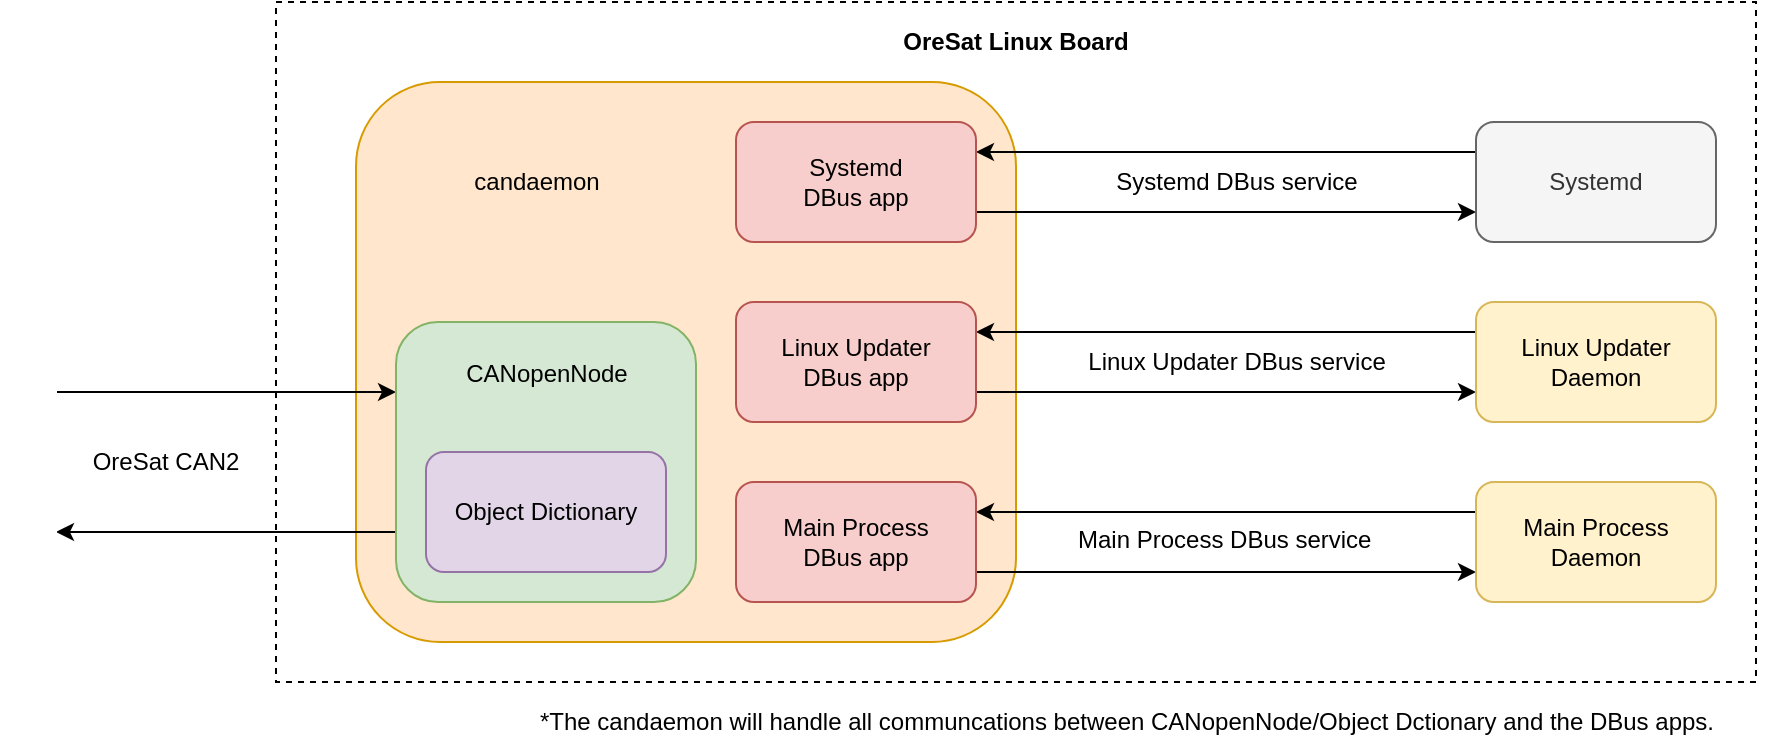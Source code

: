 <mxfile version="12.6.5" type="device"><diagram id="zrWGUGNh6H3lSOw0vNkx" name="Page-1"><mxGraphModel dx="1523" dy="1058" grid="1" gridSize="10" guides="1" tooltips="1" connect="1" arrows="1" fold="1" page="0" pageScale="1" pageWidth="850" pageHeight="1100" math="0" shadow="0"><root><mxCell id="0"/><mxCell id="1" parent="0"/><mxCell id="gxwe76bOYnUD6GTZNtVA-42" value="" style="rounded=0;whiteSpace=wrap;html=1;dashed=1;" parent="1" vertex="1"><mxGeometry x="-230" y="-40" width="740" height="340" as="geometry"/></mxCell><mxCell id="gxwe76bOYnUD6GTZNtVA-41" value="OreSat CAN2" style="text;html=1;strokeColor=none;fillColor=none;align=center;verticalAlign=middle;whiteSpace=wrap;rounded=0;" parent="1" vertex="1"><mxGeometry x="-330" y="166" width="90" height="48" as="geometry"/></mxCell><mxCell id="gxwe76bOYnUD6GTZNtVA-43" value="&lt;b&gt;OreSat Linux Board&lt;/b&gt;" style="text;html=1;strokeColor=none;fillColor=none;align=center;verticalAlign=middle;whiteSpace=wrap;rounded=0;dashed=1;" parent="1" vertex="1"><mxGeometry x="62" y="-30" width="156" height="20" as="geometry"/></mxCell><mxCell id="34j5D_DBw3ZOSvIRqdXq-4" value="" style="rounded=1;whiteSpace=wrap;html=1;fillColor=#ffe6cc;strokeColor=#d79b00;" parent="1" vertex="1"><mxGeometry x="-190" width="330" height="280" as="geometry"/></mxCell><mxCell id="34j5D_DBw3ZOSvIRqdXq-9" value="" style="edgeStyle=orthogonalEdgeStyle;rounded=0;orthogonalLoop=1;jettySize=auto;html=1;exitX=0;exitY=0.25;exitDx=0;exitDy=0;entryX=1;entryY=0.25;entryDx=0;entryDy=0;" parent="1" source="34j5D_DBw3ZOSvIRqdXq-5" target="aj-wWqbv-cYuw9uan7uR-3" edge="1"><mxGeometry relative="1" as="geometry"><Array as="points"/></mxGeometry></mxCell><mxCell id="34j5D_DBw3ZOSvIRqdXq-10" value="" style="edgeStyle=orthogonalEdgeStyle;rounded=0;orthogonalLoop=1;jettySize=auto;html=1;exitX=0;exitY=0.75;exitDx=0;exitDy=0;endArrow=none;endFill=0;startArrow=classic;startFill=1;entryX=1;entryY=0.75;entryDx=0;entryDy=0;" parent="1" source="34j5D_DBw3ZOSvIRqdXq-5" target="aj-wWqbv-cYuw9uan7uR-3" edge="1"><mxGeometry relative="1" as="geometry"><Array as="points"/></mxGeometry></mxCell><mxCell id="34j5D_DBw3ZOSvIRqdXq-5" value="Linux Updater Daemon" style="rounded=1;whiteSpace=wrap;html=1;fillColor=#fff2cc;strokeColor=#d6b656;" parent="1" vertex="1"><mxGeometry x="370" y="110" width="120" height="60" as="geometry"/></mxCell><mxCell id="34j5D_DBw3ZOSvIRqdXq-11" value="" style="edgeStyle=orthogonalEdgeStyle;rounded=0;orthogonalLoop=1;jettySize=auto;html=1;exitX=0;exitY=0.75;exitDx=0;exitDy=0;endArrow=none;endFill=0;startArrow=classic;startFill=1;entryX=1;entryY=0.75;entryDx=0;entryDy=0;" parent="1" source="34j5D_DBw3ZOSvIRqdXq-6" target="aj-wWqbv-cYuw9uan7uR-5" edge="1"><mxGeometry relative="1" as="geometry"><Array as="points"/></mxGeometry></mxCell><mxCell id="34j5D_DBw3ZOSvIRqdXq-14" value="" style="edgeStyle=orthogonalEdgeStyle;rounded=0;orthogonalLoop=1;jettySize=auto;html=1;exitX=0;exitY=0.25;exitDx=0;exitDy=0;entryX=1;entryY=0.25;entryDx=0;entryDy=0;" parent="1" source="34j5D_DBw3ZOSvIRqdXq-6" target="aj-wWqbv-cYuw9uan7uR-5" edge="1"><mxGeometry relative="1" as="geometry"><Array as="points"/></mxGeometry></mxCell><mxCell id="34j5D_DBw3ZOSvIRqdXq-6" value="Main Process Daemon" style="rounded=1;whiteSpace=wrap;html=1;fillColor=#fff2cc;strokeColor=#d6b656;" parent="1" vertex="1"><mxGeometry x="370" y="200" width="120" height="60" as="geometry"/></mxCell><mxCell id="34j5D_DBw3ZOSvIRqdXq-15" value="Linux Updater DBus service" style="text;html=1;align=center;verticalAlign=middle;resizable=0;points=[];autosize=1;" parent="1" vertex="1"><mxGeometry x="165" y="130" width="170" height="20" as="geometry"/></mxCell><mxCell id="34j5D_DBw3ZOSvIRqdXq-16" value="Main Process DBus service" style="text;html=1;" parent="1" vertex="1"><mxGeometry x="169" y="215" width="180" height="30" as="geometry"/></mxCell><mxCell id="34j5D_DBw3ZOSvIRqdXq-26" value="" style="edgeStyle=orthogonalEdgeStyle;rounded=0;orthogonalLoop=1;jettySize=auto;html=1;startArrow=classic;startFill=1;endArrow=none;endFill=0;exitX=1;exitY=0.75;exitDx=0;exitDy=0;entryX=0;entryY=0.75;entryDx=0;entryDy=0;" parent="1" source="34j5D_DBw3ZOSvIRqdXq-21" target="aj-wWqbv-cYuw9uan7uR-10" edge="1"><mxGeometry relative="1" as="geometry"><Array as="points"/></mxGeometry></mxCell><mxCell id="34j5D_DBw3ZOSvIRqdXq-27" value="" style="edgeStyle=orthogonalEdgeStyle;rounded=0;orthogonalLoop=1;jettySize=auto;html=1;startArrow=none;startFill=0;endArrow=classic;endFill=1;exitX=1;exitY=0.25;exitDx=0;exitDy=0;entryX=0;entryY=0.25;entryDx=0;entryDy=0;" parent="1" source="34j5D_DBw3ZOSvIRqdXq-21" target="aj-wWqbv-cYuw9uan7uR-10" edge="1"><mxGeometry relative="1" as="geometry"><Array as="points"><mxPoint x="-360" y="155"/></Array></mxGeometry></mxCell><mxCell id="34j5D_DBw3ZOSvIRqdXq-21" value="" style="rounded=1;whiteSpace=wrap;html=1;strokeColor=#FFFFFF;" parent="1" vertex="1"><mxGeometry x="-360" y="120" width="20" height="140" as="geometry"/></mxCell><mxCell id="MGTmWnw4b0fuhsWKwY6--5" value="" style="edgeStyle=orthogonalEdgeStyle;rounded=0;orthogonalLoop=1;jettySize=auto;html=1;exitX=0;exitY=0.25;exitDx=0;exitDy=0;entryX=1;entryY=0.25;entryDx=0;entryDy=0;" parent="1" source="MGTmWnw4b0fuhsWKwY6--3" target="aj-wWqbv-cYuw9uan7uR-1" edge="1"><mxGeometry relative="1" as="geometry"><mxPoint x="130" y="35" as="targetPoint"/><Array as="points"/></mxGeometry></mxCell><mxCell id="MGTmWnw4b0fuhsWKwY6--7" value="" style="edgeStyle=orthogonalEdgeStyle;rounded=0;orthogonalLoop=1;jettySize=auto;html=1;exitX=0;exitY=0.75;exitDx=0;exitDy=0;endArrow=none;endFill=0;startArrow=classic;startFill=1;entryX=1;entryY=0.75;entryDx=0;entryDy=0;" parent="1" source="MGTmWnw4b0fuhsWKwY6--3" edge="1" target="aj-wWqbv-cYuw9uan7uR-1"><mxGeometry relative="1" as="geometry"><mxPoint x="162" y="65" as="targetPoint"/><Array as="points"/></mxGeometry></mxCell><mxCell id="MGTmWnw4b0fuhsWKwY6--3" value="Systemd" style="rounded=1;whiteSpace=wrap;html=1;fillColor=#f5f5f5;strokeColor=#666666;fontColor=#333333;" parent="1" vertex="1"><mxGeometry x="370" y="20" width="120" height="60" as="geometry"/></mxCell><mxCell id="MGTmWnw4b0fuhsWKwY6--8" value="Systemd DBus service" style="text;html=1;align=center;verticalAlign=middle;resizable=0;points=[];autosize=1;" parent="1" vertex="1"><mxGeometry x="180" y="40" width="140" height="20" as="geometry"/></mxCell><mxCell id="aj-wWqbv-cYuw9uan7uR-1" value="Systemd &lt;br&gt;DBus app" style="rounded=1;whiteSpace=wrap;html=1;strokeColor=#b85450;fillColor=#f8cecc;" vertex="1" parent="1"><mxGeometry y="20" width="120" height="60" as="geometry"/></mxCell><mxCell id="aj-wWqbv-cYuw9uan7uR-3" value="Linux Updater&lt;br&gt;DBus app" style="rounded=1;whiteSpace=wrap;html=1;strokeColor=#b85450;fillColor=#f8cecc;" vertex="1" parent="1"><mxGeometry y="110" width="120" height="60" as="geometry"/></mxCell><mxCell id="aj-wWqbv-cYuw9uan7uR-5" value="Main Process&lt;br&gt;DBus app" style="rounded=1;whiteSpace=wrap;html=1;strokeColor=#b85450;fillColor=#f8cecc;" vertex="1" parent="1"><mxGeometry y="200" width="120" height="60" as="geometry"/></mxCell><mxCell id="aj-wWqbv-cYuw9uan7uR-6" value="candaemon" style="text;html=1;align=center;verticalAlign=middle;resizable=0;points=[];autosize=1;" vertex="1" parent="1"><mxGeometry x="-140" y="40" width="80" height="20" as="geometry"/></mxCell><mxCell id="aj-wWqbv-cYuw9uan7uR-10" value="" style="rounded=1;whiteSpace=wrap;html=1;strokeColor=#82b366;fillColor=#d5e8d4;" vertex="1" parent="1"><mxGeometry x="-170" y="120" width="150" height="140" as="geometry"/></mxCell><mxCell id="aj-wWqbv-cYuw9uan7uR-11" value="Object Dictionary" style="rounded=1;whiteSpace=wrap;html=1;strokeColor=#9673a6;fillColor=#e1d5e7;" vertex="1" parent="1"><mxGeometry x="-155" y="185" width="120" height="60" as="geometry"/></mxCell><mxCell id="aj-wWqbv-cYuw9uan7uR-12" value="CANopenNode" style="text;html=1;align=center;verticalAlign=middle;resizable=0;points=[];autosize=1;" vertex="1" parent="1"><mxGeometry x="-145" y="136" width="100" height="20" as="geometry"/></mxCell><mxCell id="aj-wWqbv-cYuw9uan7uR-13" value="*The candaemon will handle all communcations between CANopenNode/Object Dctionary and the DBus apps." style="text;html=1;align=center;verticalAlign=middle;resizable=0;points=[];autosize=1;" vertex="1" parent="1"><mxGeometry x="-125" y="310" width="640" height="20" as="geometry"/></mxCell></root></mxGraphModel></diagram></mxfile>